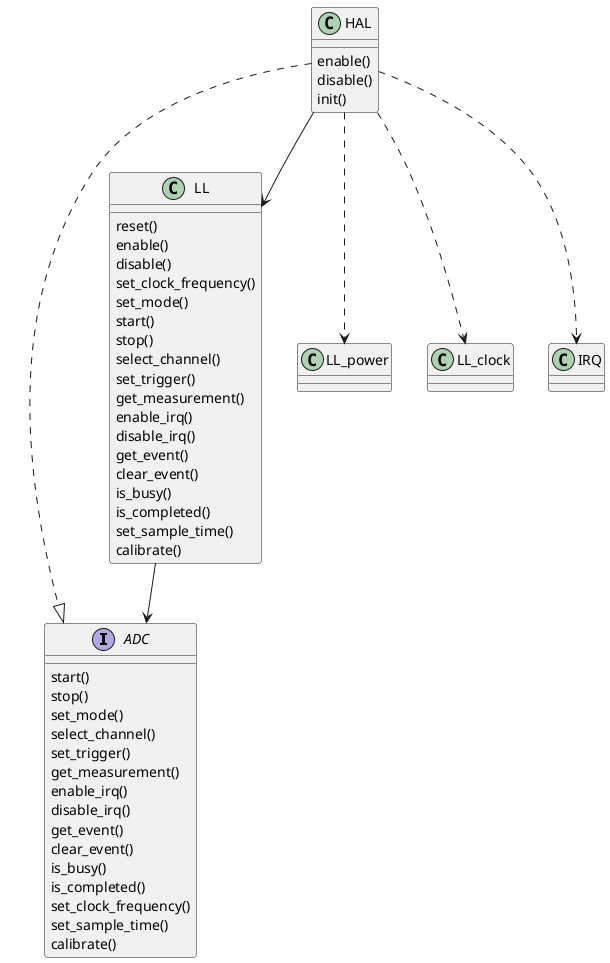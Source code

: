 @startuml
interface ADC {
	start()
	stop()
	set_mode()
	select_channel()
	set_trigger()
	get_measurement()
	enable_irq()
	disable_irq()
	get_event()
	clear_event()
	is_busy()
	is_completed()
	set_clock_frequency()
	set_sample_time()
	calibrate()
}

class LL {
	reset()
	enable()
	disable()
	set_clock_frequency()
	set_mode()
	start()
	stop()
	select_channel()
	set_trigger()
	get_measurement()
	enable_irq()
	disable_irq()
	get_event()
	clear_event()
	is_busy()
	is_completed()
	set_sample_time()
	calibrate()
}

class HAL {
	enable()
	disable()
	init()
}

HAL ..|> ADC
HAL --> LL
HAL ..> LL_power
HAL ..> LL_clock
HAL ..> IRQ
LL --> ADC
@enduml
